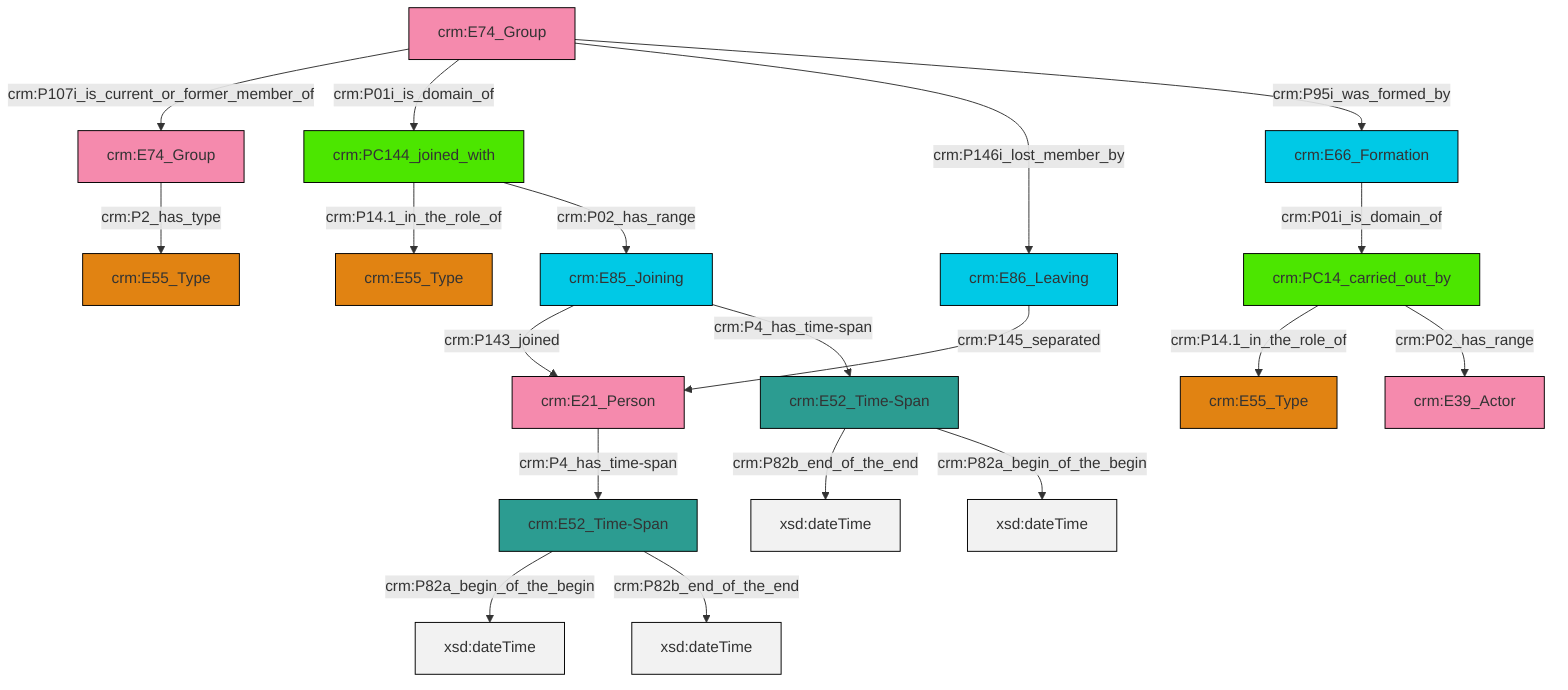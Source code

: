 graph TD
classDef Literal fill:#f2f2f2,stroke:#000000;
classDef CRM_Entity fill:#FFFFFF,stroke:#000000;
classDef Temporal_Entity fill:#00C9E6, stroke:#000000;
classDef Type fill:#E18312, stroke:#000000;
classDef Time-Span fill:#2C9C91, stroke:#000000;
classDef Appellation fill:#FFEB7F, stroke:#000000;
classDef Place fill:#008836, stroke:#000000;
classDef Persistent_Item fill:#B266B2, stroke:#000000;
classDef Conceptual_Object fill:#FFD700, stroke:#000000;
classDef Physical_Thing fill:#D2B48C, stroke:#000000;
classDef Actor fill:#f58aad, stroke:#000000;
classDef PC_Classes fill:#4ce600, stroke:#000000;
classDef Multi fill:#cccccc,stroke:#000000;

0["crm:E74_Group"]:::Actor -->|crm:P107i_is_current_or_former_member_of| 1["crm:E74_Group"]:::Actor
2["crm:PC14_carried_out_by"]:::PC_Classes -->|crm:P14.1_in_the_role_of| 3["crm:E55_Type"]:::Type
0["crm:E74_Group"]:::Actor -->|crm:P01i_is_domain_of| 5["crm:PC144_joined_with"]:::PC_Classes
12["crm:E85_Joining"]:::Temporal_Entity -->|crm:P143_joined| 13["crm:E21_Person"]:::Actor
14["crm:E86_Leaving"]:::Temporal_Entity -->|crm:P145_separated| 13["crm:E21_Person"]:::Actor
16["crm:E52_Time-Span"]:::Time-Span -->|crm:P82a_begin_of_the_begin| 18[xsd:dateTime]:::Literal
10["crm:E66_Formation"]:::Temporal_Entity -->|crm:P01i_is_domain_of| 2["crm:PC14_carried_out_by"]:::PC_Classes
12["crm:E85_Joining"]:::Temporal_Entity -->|crm:P4_has_time-span| 19["crm:E52_Time-Span"]:::Time-Span
0["crm:E74_Group"]:::Actor -->|crm:P146i_lost_member_by| 14["crm:E86_Leaving"]:::Temporal_Entity
5["crm:PC144_joined_with"]:::PC_Classes -->|crm:P14.1_in_the_role_of| 6["crm:E55_Type"]:::Type
16["crm:E52_Time-Span"]:::Time-Span -->|crm:P82b_end_of_the_end| 24[xsd:dateTime]:::Literal
0["crm:E74_Group"]:::Actor -->|crm:P95i_was_formed_by| 10["crm:E66_Formation"]:::Temporal_Entity
19["crm:E52_Time-Span"]:::Time-Span -->|crm:P82b_end_of_the_end| 26[xsd:dateTime]:::Literal
2["crm:PC14_carried_out_by"]:::PC_Classes -->|crm:P02_has_range| 22["crm:E39_Actor"]:::Actor
5["crm:PC144_joined_with"]:::PC_Classes -->|crm:P02_has_range| 12["crm:E85_Joining"]:::Temporal_Entity
13["crm:E21_Person"]:::Actor -->|crm:P4_has_time-span| 16["crm:E52_Time-Span"]:::Time-Span
1["crm:E74_Group"]:::Actor -->|crm:P2_has_type| 8["crm:E55_Type"]:::Type
19["crm:E52_Time-Span"]:::Time-Span -->|crm:P82a_begin_of_the_begin| 34[xsd:dateTime]:::Literal